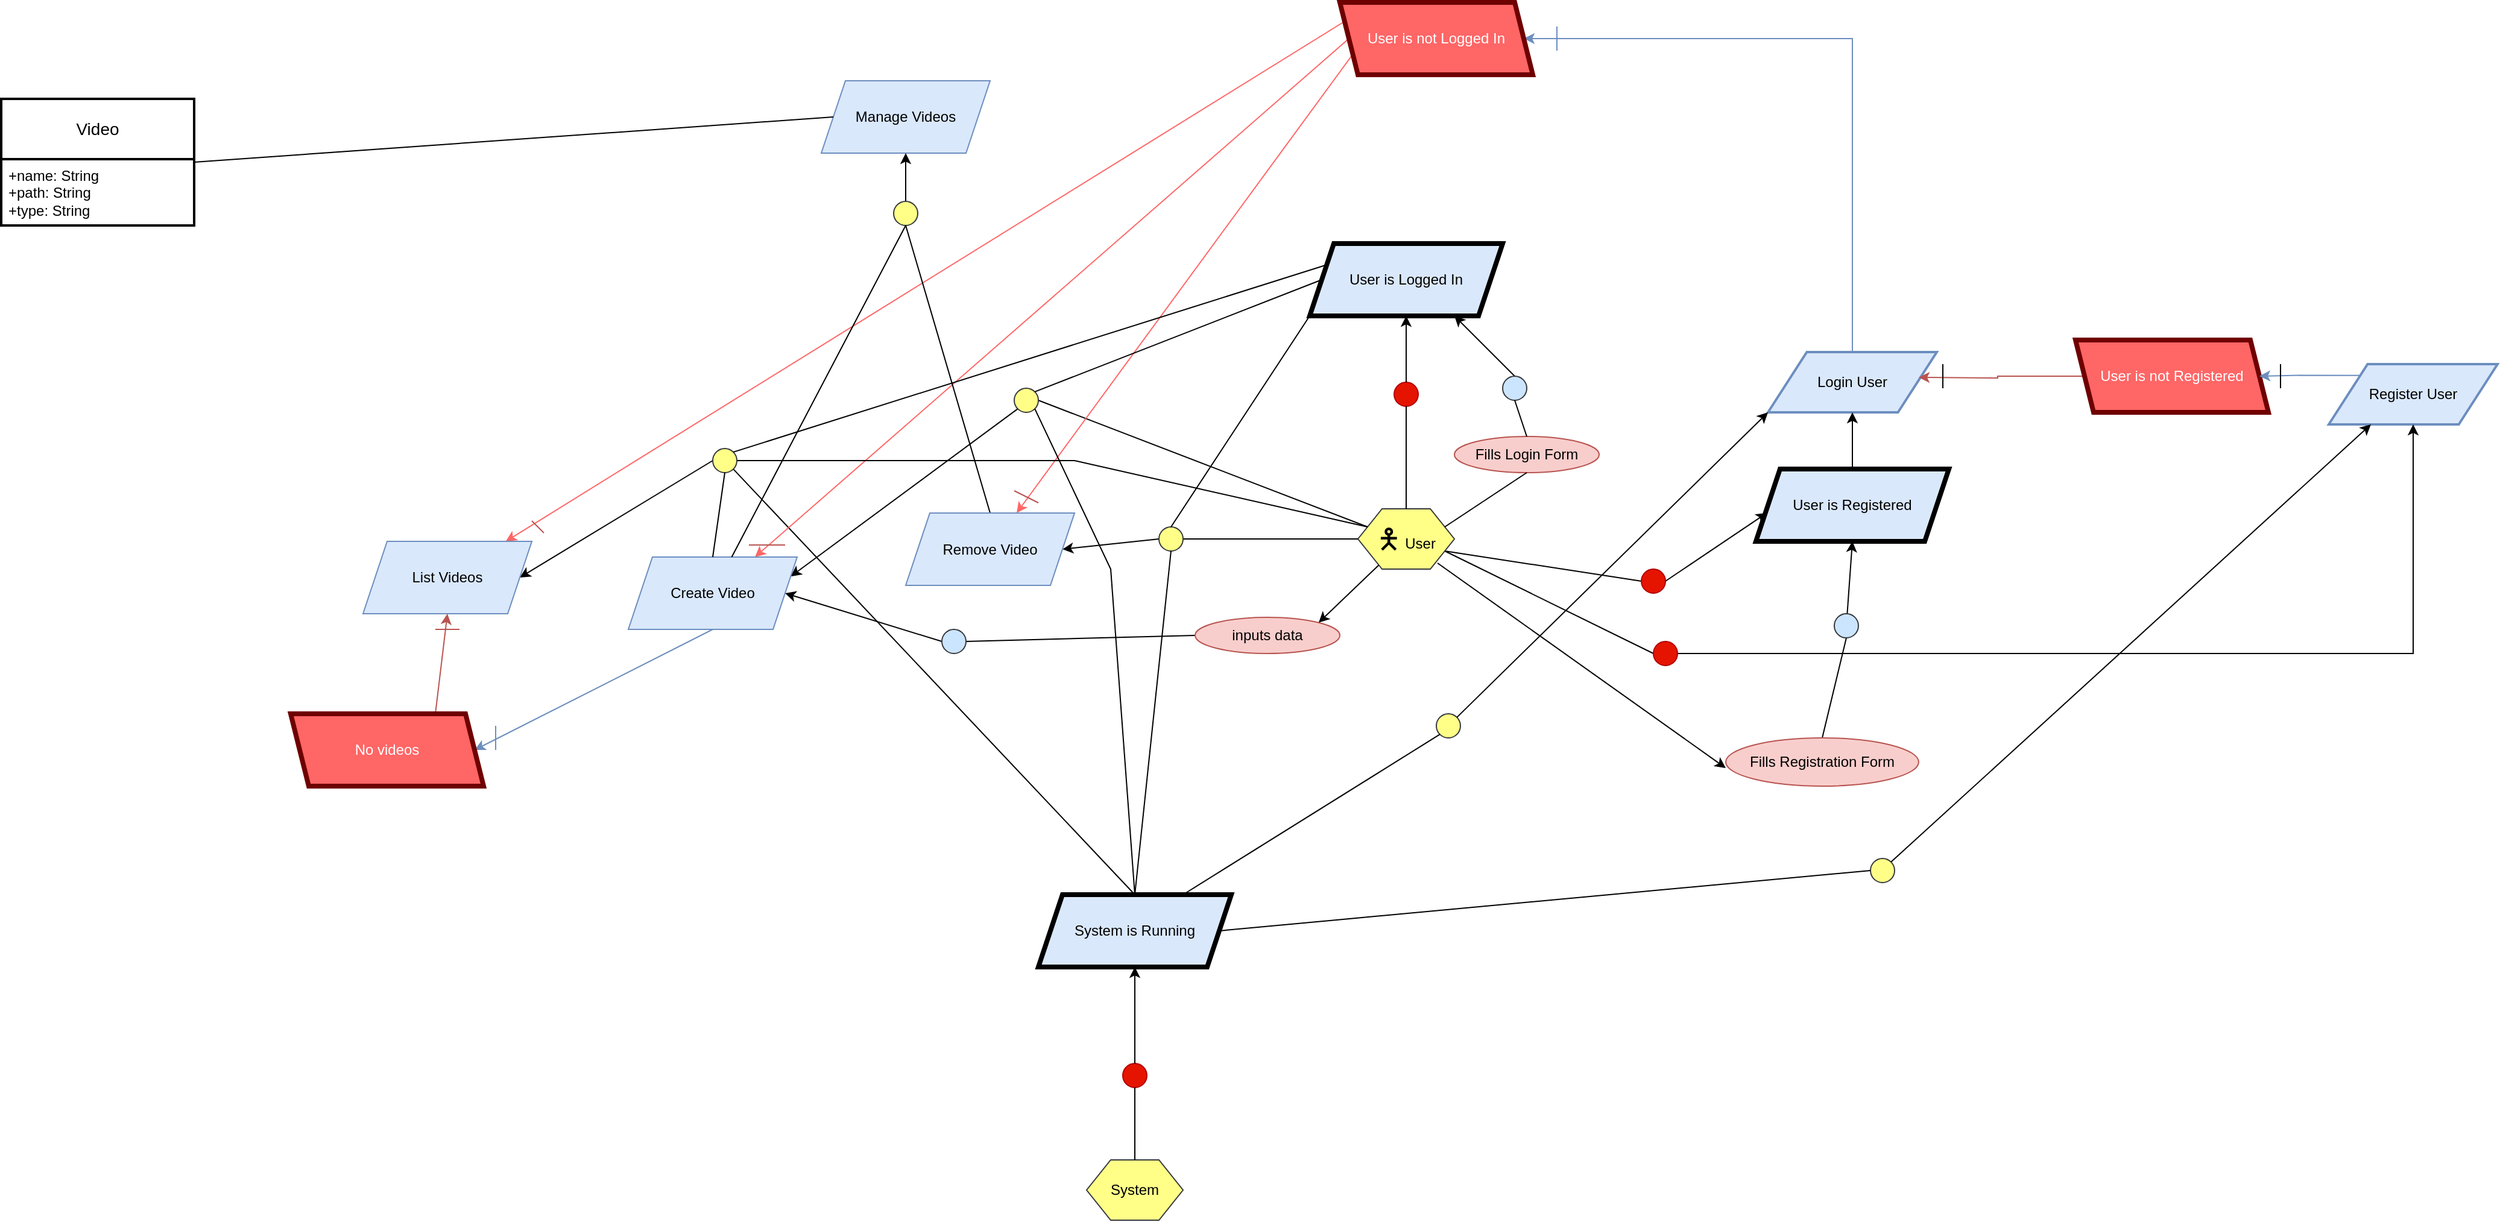 <mxfile version="21.2.1" type="device">
  <diagram name="Page-1" id="tfmDBc3miOEakFV3B7y-">
    <mxGraphModel dx="2284" dy="723" grid="1" gridSize="10" guides="1" tooltips="1" connect="1" arrows="1" fold="1" page="1" pageScale="1" pageWidth="850" pageHeight="1100" math="0" shadow="0">
      <root>
        <mxCell id="0" />
        <mxCell id="1" parent="0" />
        <mxCell id="NPP5GdCvXKv0nV-kcgQ7-16" value="Video" style="swimlane;childLayout=stackLayout;horizontal=1;startSize=50;horizontalStack=0;rounded=0;fontSize=14;fontStyle=0;strokeWidth=2;resizeParent=0;resizeLast=1;shadow=0;dashed=0;align=center;arcSize=4;whiteSpace=wrap;html=1;" parent="1" vertex="1">
          <mxGeometry x="-330" y="350" width="160" height="105" as="geometry" />
        </mxCell>
        <mxCell id="NPP5GdCvXKv0nV-kcgQ7-17" value="&lt;div&gt;+name: String&lt;br&gt;&lt;/div&gt;&lt;div&gt;+path: String&lt;/div&gt;&lt;div&gt;+type: String&lt;br&gt;&lt;/div&gt;&lt;div&gt;&lt;br&gt;&lt;/div&gt;&lt;div&gt;&lt;br&gt;&lt;/div&gt;" style="align=left;strokeColor=none;fillColor=none;spacingLeft=4;fontSize=12;verticalAlign=top;resizable=0;rotatable=0;part=1;html=1;" parent="NPP5GdCvXKv0nV-kcgQ7-16" vertex="1">
          <mxGeometry y="50" width="160" height="55" as="geometry" />
        </mxCell>
        <mxCell id="NPP5GdCvXKv0nV-kcgQ7-36" style="edgeStyle=orthogonalEdgeStyle;orthogonalLoop=1;jettySize=auto;html=1;startFill=1;endFill=0;rounded=0;entryX=0.5;entryY=1;entryDx=0;entryDy=0;" parent="1" edge="1">
          <mxGeometry relative="1" as="geometry">
            <mxPoint x="720" y="730.0" as="sourcePoint" />
          </mxGeometry>
        </mxCell>
        <mxCell id="7pt3q2MDJ_d6-O4SjyfG-34" style="rounded=0;orthogonalLoop=1;jettySize=auto;html=1;exitX=1;exitY=0.75;exitDx=0;exitDy=0;entryX=0;entryY=0.5;entryDx=0;entryDy=0;endArrow=none;endFill=0;" parent="1" source="QFNl94cKe365iZrxpkh_-8" target="7pt3q2MDJ_d6-O4SjyfG-33" edge="1">
          <mxGeometry relative="1" as="geometry" />
        </mxCell>
        <mxCell id="7pt3q2MDJ_d6-O4SjyfG-47" style="rounded=0;orthogonalLoop=1;jettySize=auto;html=1;exitX=1;exitY=0.75;exitDx=0;exitDy=0;entryX=0;entryY=0.5;entryDx=0;entryDy=0;endArrow=none;endFill=0;" parent="1" source="QFNl94cKe365iZrxpkh_-8" target="7pt3q2MDJ_d6-O4SjyfG-46" edge="1">
          <mxGeometry relative="1" as="geometry" />
        </mxCell>
        <mxCell id="N_5KMHFPPtvNETul84LO-47" style="rounded=0;orthogonalLoop=1;jettySize=auto;html=1;exitX=0;exitY=0.25;exitDx=0;exitDy=0;entryX=1;entryY=0.5;entryDx=0;entryDy=0;endArrow=none;endFill=0;" parent="1" source="QFNl94cKe365iZrxpkh_-8" target="N_5KMHFPPtvNETul84LO-45" edge="1">
          <mxGeometry relative="1" as="geometry" />
        </mxCell>
        <mxCell id="QFNl94cKe365iZrxpkh_-8" value="&lt;font style=&quot;font-size: 23px;&quot;&gt;🯅&lt;/font&gt; User" style="shape=hexagon;perimeter=hexagonPerimeter2;whiteSpace=wrap;html=1;fixedSize=1;fillColor=#ffff88;strokeColor=#36393d;" parent="1" vertex="1">
          <mxGeometry x="795" y="690" width="80" height="50" as="geometry" />
        </mxCell>
        <mxCell id="QFNl94cKe365iZrxpkh_-9" value="&lt;div&gt;System&lt;/div&gt;" style="shape=hexagon;perimeter=hexagonPerimeter2;whiteSpace=wrap;html=1;fixedSize=1;fillColor=#ffff88;strokeColor=#36393d;" parent="1" vertex="1">
          <mxGeometry x="570" y="1230" width="80" height="50" as="geometry" />
        </mxCell>
        <mxCell id="N_5KMHFPPtvNETul84LO-94" style="rounded=0;orthogonalLoop=1;jettySize=auto;html=1;exitX=0;exitY=1;exitDx=0;exitDy=0;entryX=1;entryY=0.25;entryDx=0;entryDy=0;" parent="1" source="N_5KMHFPPtvNETul84LO-45" target="N_5KMHFPPtvNETul84LO-41" edge="1">
          <mxGeometry relative="1" as="geometry" />
        </mxCell>
        <mxCell id="QFNl94cKe365iZrxpkh_-40" value="&lt;div&gt;User is Logged In&lt;/div&gt;" style="shape=parallelogram;perimeter=parallelogramPerimeter;whiteSpace=wrap;html=1;fixedSize=1;fillColor=#dae8fc;strokeColor=#000000;strokeWidth=4;" parent="1" vertex="1">
          <mxGeometry x="755" y="470" width="160" height="60" as="geometry" />
        </mxCell>
        <mxCell id="QFNl94cKe365iZrxpkh_-47" value="" style="ellipse;whiteSpace=wrap;html=1;aspect=fixed;fillColor=#e51400;strokeColor=#B20000;fontColor=#ffffff;" parent="1" vertex="1">
          <mxGeometry x="825" y="585" width="20" height="20" as="geometry" />
        </mxCell>
        <mxCell id="QFNl94cKe365iZrxpkh_-48" value="" style="endArrow=none;html=1;rounded=0;entryX=0.5;entryY=1;entryDx=0;entryDy=0;exitX=0.5;exitY=0;exitDx=0;exitDy=0;" parent="1" source="QFNl94cKe365iZrxpkh_-8" target="QFNl94cKe365iZrxpkh_-47" edge="1">
          <mxGeometry width="50" height="50" relative="1" as="geometry">
            <mxPoint x="770" y="680" as="sourcePoint" />
            <mxPoint x="820" y="630" as="targetPoint" />
          </mxGeometry>
        </mxCell>
        <mxCell id="QFNl94cKe365iZrxpkh_-49" value="" style="endArrow=classic;html=1;rounded=0;entryX=0.5;entryY=1;entryDx=0;entryDy=0;exitX=0.5;exitY=0;exitDx=0;exitDy=0;" parent="1" source="QFNl94cKe365iZrxpkh_-47" target="QFNl94cKe365iZrxpkh_-40" edge="1">
          <mxGeometry width="50" height="50" relative="1" as="geometry">
            <mxPoint x="780" y="560" as="sourcePoint" />
            <mxPoint x="830" y="510" as="targetPoint" />
          </mxGeometry>
        </mxCell>
        <mxCell id="QFNl94cKe365iZrxpkh_-58" value="" style="endArrow=none;html=1;rounded=0;entryX=1;entryY=1;entryDx=0;entryDy=0;exitX=0.5;exitY=0;exitDx=0;exitDy=0;" parent="1" source="aQ1ItRAyzIvojmRAUkcw-15" target="N_5KMHFPPtvNETul84LO-60" edge="1">
          <mxGeometry width="50" height="50" relative="1" as="geometry">
            <mxPoint x="700" y="1210" as="sourcePoint" />
            <mxPoint x="490" y="900" as="targetPoint" />
          </mxGeometry>
        </mxCell>
        <mxCell id="7pt3q2MDJ_d6-O4SjyfG-26" style="edgeStyle=orthogonalEdgeStyle;rounded=0;orthogonalLoop=1;jettySize=auto;html=1;exitX=0.5;exitY=0;exitDx=0;exitDy=0;entryX=0;entryY=0.5;entryDx=0;entryDy=0;fillColor=#dae8fc;strokeColor=#6c8ebf;" parent="1" source="7pt3q2MDJ_d6-O4SjyfG-2" target="7pt3q2MDJ_d6-O4SjyfG-14" edge="1">
          <mxGeometry relative="1" as="geometry">
            <Array as="points">
              <mxPoint x="1205" y="300" />
            </Array>
          </mxGeometry>
        </mxCell>
        <mxCell id="7pt3q2MDJ_d6-O4SjyfG-2" value="Login User" style="shape=parallelogram;html=1;strokeWidth=2;perimeter=parallelogramPerimeter;whiteSpace=wrap;rounded=0;arcSize=12;size=0.23;fillColor=#dae8fc;strokeColor=#6c8ebf;" parent="1" vertex="1">
          <mxGeometry x="1135" y="560" width="140" height="50" as="geometry" />
        </mxCell>
        <mxCell id="7pt3q2MDJ_d6-O4SjyfG-13" style="rounded=0;orthogonalLoop=1;jettySize=auto;html=1;exitX=0.5;exitY=0;exitDx=0;exitDy=0;entryX=0.75;entryY=1;entryDx=0;entryDy=0;" parent="1" source="7pt3q2MDJ_d6-O4SjyfG-52" target="QFNl94cKe365iZrxpkh_-40" edge="1">
          <mxGeometry relative="1" as="geometry">
            <mxPoint x="1050" y="580" as="targetPoint" />
          </mxGeometry>
        </mxCell>
        <mxCell id="7pt3q2MDJ_d6-O4SjyfG-10" value="Fills Login Form" style="ellipse;whiteSpace=wrap;html=1;fillColor=#f8cecc;strokeColor=#b85450;" parent="1" vertex="1">
          <mxGeometry x="875" y="630" width="120" height="30" as="geometry" />
        </mxCell>
        <mxCell id="7pt3q2MDJ_d6-O4SjyfG-19" style="rounded=0;orthogonalLoop=1;jettySize=auto;html=1;exitX=1;exitY=0.5;exitDx=0;exitDy=0;entryX=0.75;entryY=0;entryDx=0;entryDy=0;strokeColor=#FF6666;" parent="1" source="7pt3q2MDJ_d6-O4SjyfG-14" target="N_5KMHFPPtvNETul84LO-41" edge="1">
          <mxGeometry relative="1" as="geometry">
            <mxPoint x="584.583" y="296.25" as="targetPoint" />
          </mxGeometry>
        </mxCell>
        <mxCell id="7pt3q2MDJ_d6-O4SjyfG-20" style="rounded=0;orthogonalLoop=1;jettySize=auto;html=1;exitX=1;exitY=0.25;exitDx=0;exitDy=0;strokeColor=#FF6666;" parent="1" source="7pt3q2MDJ_d6-O4SjyfG-14" target="N_5KMHFPPtvNETul84LO-68" edge="1">
          <mxGeometry relative="1" as="geometry">
            <mxPoint x="585" y="600" as="targetPoint" />
          </mxGeometry>
        </mxCell>
        <mxCell id="7pt3q2MDJ_d6-O4SjyfG-21" style="rounded=0;orthogonalLoop=1;jettySize=auto;html=1;exitX=1;exitY=0.75;exitDx=0;exitDy=0;strokeColor=#FF6666;" parent="1" source="7pt3q2MDJ_d6-O4SjyfG-14" target="N_5KMHFPPtvNETul84LO-61" edge="1">
          <mxGeometry relative="1" as="geometry">
            <mxPoint x="366.154" y="611.538" as="targetPoint" />
          </mxGeometry>
        </mxCell>
        <mxCell id="7pt3q2MDJ_d6-O4SjyfG-14" value="&lt;div&gt;User is not Logged In&lt;/div&gt;" style="shape=parallelogram;perimeter=parallelogramPerimeter;whiteSpace=wrap;html=1;fixedSize=1;fillColor=#FF6666;strokeColor=#6F0000;strokeWidth=4;size=15;direction=west;flipH=1;fontColor=#ffffff;" parent="1" vertex="1">
          <mxGeometry x="780" y="270" width="160" height="60" as="geometry" />
        </mxCell>
        <mxCell id="7pt3q2MDJ_d6-O4SjyfG-27" value="" style="endArrow=none;html=1;rounded=0;fillColor=#dae8fc;strokeColor=#6c8ebf;" parent="1" edge="1">
          <mxGeometry width="50" height="50" relative="1" as="geometry">
            <mxPoint x="960" y="310" as="sourcePoint" />
            <mxPoint x="960" y="290" as="targetPoint" />
          </mxGeometry>
        </mxCell>
        <mxCell id="7pt3q2MDJ_d6-O4SjyfG-31" style="edgeStyle=orthogonalEdgeStyle;rounded=0;orthogonalLoop=1;jettySize=auto;html=1;exitX=1;exitY=0.5;exitDx=0;exitDy=0;fillColor=#f8cecc;strokeColor=#b85450;" parent="1" source="7pt3q2MDJ_d6-O4SjyfG-30" edge="1">
          <mxGeometry relative="1" as="geometry">
            <mxPoint x="1260" y="581" as="targetPoint" />
          </mxGeometry>
        </mxCell>
        <mxCell id="7pt3q2MDJ_d6-O4SjyfG-30" value="&lt;div&gt;User is not Registered&lt;br&gt;&lt;/div&gt;" style="shape=parallelogram;perimeter=parallelogramPerimeter;whiteSpace=wrap;html=1;fixedSize=1;fillColor=#FF6666;strokeColor=#6F0000;strokeWidth=4;size=15;direction=west;flipH=1;fontColor=#ffffff;" parent="1" vertex="1">
          <mxGeometry x="1390" y="550" width="160" height="60" as="geometry" />
        </mxCell>
        <mxCell id="7pt3q2MDJ_d6-O4SjyfG-36" style="edgeStyle=orthogonalEdgeStyle;rounded=0;orthogonalLoop=1;jettySize=auto;html=1;exitX=0.5;exitY=0;exitDx=0;exitDy=0;" parent="1" source="7pt3q2MDJ_d6-O4SjyfG-32" edge="1">
          <mxGeometry relative="1" as="geometry">
            <mxPoint x="1205" y="610" as="targetPoint" />
          </mxGeometry>
        </mxCell>
        <mxCell id="7pt3q2MDJ_d6-O4SjyfG-32" value="&lt;div&gt;User is Registered&lt;br&gt;&lt;/div&gt;" style="shape=parallelogram;perimeter=parallelogramPerimeter;whiteSpace=wrap;html=1;fixedSize=1;fillColor=#dae8fc;strokeColor=#000000;strokeWidth=4;" parent="1" vertex="1">
          <mxGeometry x="1125" y="657" width="160" height="60" as="geometry" />
        </mxCell>
        <mxCell id="7pt3q2MDJ_d6-O4SjyfG-35" style="rounded=0;orthogonalLoop=1;jettySize=auto;html=1;exitX=1;exitY=0.5;exitDx=0;exitDy=0;entryX=0.057;entryY=0.606;entryDx=0;entryDy=0;entryPerimeter=0;" parent="1" source="7pt3q2MDJ_d6-O4SjyfG-33" target="7pt3q2MDJ_d6-O4SjyfG-32" edge="1">
          <mxGeometry relative="1" as="geometry" />
        </mxCell>
        <mxCell id="7pt3q2MDJ_d6-O4SjyfG-33" value="" style="ellipse;whiteSpace=wrap;html=1;aspect=fixed;fillColor=#e51400;strokeColor=#B20000;fontColor=#ffffff;" parent="1" vertex="1">
          <mxGeometry x="1030" y="740" width="20" height="20" as="geometry" />
        </mxCell>
        <mxCell id="7pt3q2MDJ_d6-O4SjyfG-37" value="" style="endArrow=none;html=1;rounded=0;" parent="1" edge="1">
          <mxGeometry width="50" height="50" relative="1" as="geometry">
            <mxPoint x="1280" y="590" as="sourcePoint" />
            <mxPoint x="1280" y="570" as="targetPoint" />
          </mxGeometry>
        </mxCell>
        <mxCell id="7pt3q2MDJ_d6-O4SjyfG-44" style="edgeStyle=orthogonalEdgeStyle;rounded=0;orthogonalLoop=1;jettySize=auto;html=1;exitX=0;exitY=0;exitDx=0;exitDy=0;entryX=0;entryY=0.5;entryDx=0;entryDy=0;fillColor=#dae8fc;strokeColor=#6c8ebf;" parent="1" source="7pt3q2MDJ_d6-O4SjyfG-43" target="7pt3q2MDJ_d6-O4SjyfG-30" edge="1">
          <mxGeometry relative="1" as="geometry" />
        </mxCell>
        <mxCell id="7pt3q2MDJ_d6-O4SjyfG-43" value="Register User" style="shape=parallelogram;html=1;strokeWidth=2;perimeter=parallelogramPerimeter;whiteSpace=wrap;rounded=0;arcSize=12;size=0.23;fillColor=#dae8fc;strokeColor=#6c8ebf;" parent="1" vertex="1">
          <mxGeometry x="1600" y="570" width="140" height="50" as="geometry" />
        </mxCell>
        <mxCell id="7pt3q2MDJ_d6-O4SjyfG-45" value="" style="endArrow=none;html=1;rounded=0;" parent="1" edge="1">
          <mxGeometry width="50" height="50" relative="1" as="geometry">
            <mxPoint x="1560" y="590" as="sourcePoint" />
            <mxPoint x="1560" y="570" as="targetPoint" />
          </mxGeometry>
        </mxCell>
        <mxCell id="7pt3q2MDJ_d6-O4SjyfG-48" style="edgeStyle=orthogonalEdgeStyle;rounded=0;orthogonalLoop=1;jettySize=auto;html=1;exitX=1;exitY=0.5;exitDx=0;exitDy=0;entryX=0.5;entryY=1;entryDx=0;entryDy=0;" parent="1" source="7pt3q2MDJ_d6-O4SjyfG-46" target="7pt3q2MDJ_d6-O4SjyfG-43" edge="1">
          <mxGeometry relative="1" as="geometry" />
        </mxCell>
        <mxCell id="7pt3q2MDJ_d6-O4SjyfG-46" value="" style="ellipse;whiteSpace=wrap;html=1;aspect=fixed;fillColor=#e51400;strokeColor=#B20000;fontColor=#ffffff;" parent="1" vertex="1">
          <mxGeometry x="1040" y="800" width="20" height="20" as="geometry" />
        </mxCell>
        <mxCell id="7pt3q2MDJ_d6-O4SjyfG-52" value="" style="ellipse;whiteSpace=wrap;html=1;aspect=fixed;fillColor=#cce5ff;strokeColor=#36393d;" parent="1" vertex="1">
          <mxGeometry x="915" y="580" width="20" height="20" as="geometry" />
        </mxCell>
        <mxCell id="7pt3q2MDJ_d6-O4SjyfG-53" style="rounded=0;orthogonalLoop=1;jettySize=auto;html=1;entryX=0.5;entryY=1;entryDx=0;entryDy=0;" parent="1" source="7pt3q2MDJ_d6-O4SjyfG-56" target="7pt3q2MDJ_d6-O4SjyfG-32" edge="1">
          <mxGeometry relative="1" as="geometry">
            <mxPoint x="1390" y="740" as="targetPoint" />
            <mxPoint x="1390" y="820" as="sourcePoint" />
          </mxGeometry>
        </mxCell>
        <mxCell id="7pt3q2MDJ_d6-O4SjyfG-59" style="rounded=0;orthogonalLoop=1;jettySize=auto;html=1;exitX=0.5;exitY=0;exitDx=0;exitDy=0;endArrow=none;endFill=0;entryX=0.5;entryY=1;entryDx=0;entryDy=0;" parent="1" source="7pt3q2MDJ_d6-O4SjyfG-54" target="7pt3q2MDJ_d6-O4SjyfG-56" edge="1">
          <mxGeometry relative="1" as="geometry">
            <mxPoint x="1210" y="830" as="targetPoint" />
          </mxGeometry>
        </mxCell>
        <mxCell id="7pt3q2MDJ_d6-O4SjyfG-54" value="Fills Registration Form" style="ellipse;whiteSpace=wrap;html=1;fillColor=#f8cecc;strokeColor=#b85450;" parent="1" vertex="1">
          <mxGeometry x="1100" y="880" width="160" height="40" as="geometry" />
        </mxCell>
        <mxCell id="7pt3q2MDJ_d6-O4SjyfG-55" value="" style="endArrow=classic;html=1;rounded=0;exitX=0.825;exitY=0.9;exitDx=0;exitDy=0;endFill=1;exitPerimeter=0;" parent="1" source="QFNl94cKe365iZrxpkh_-8" edge="1">
          <mxGeometry width="50" height="50" relative="1" as="geometry">
            <mxPoint x="1125" y="853" as="sourcePoint" />
            <mxPoint x="1100" y="905" as="targetPoint" />
          </mxGeometry>
        </mxCell>
        <mxCell id="7pt3q2MDJ_d6-O4SjyfG-56" value="" style="ellipse;whiteSpace=wrap;html=1;aspect=fixed;fillColor=#cce5ff;strokeColor=#36393d;" parent="1" vertex="1">
          <mxGeometry x="1190" y="777" width="20" height="20" as="geometry" />
        </mxCell>
        <mxCell id="N_5KMHFPPtvNETul84LO-39" value="Manage Videos" style="shape=parallelogram;perimeter=parallelogramPerimeter;whiteSpace=wrap;html=1;fixedSize=1;fillColor=#dae8fc;strokeColor=#6c8ebf;" parent="1" vertex="1">
          <mxGeometry x="350" y="335" width="140" height="60" as="geometry" />
        </mxCell>
        <mxCell id="N_5KMHFPPtvNETul84LO-88" style="rounded=0;orthogonalLoop=1;jettySize=auto;html=1;exitX=0.5;exitY=1;exitDx=0;exitDy=0;entryX=0;entryY=0.5;entryDx=0;entryDy=0;fillColor=#dae8fc;strokeColor=#6c8ebf;" parent="1" source="N_5KMHFPPtvNETul84LO-41" target="N_5KMHFPPtvNETul84LO-86" edge="1">
          <mxGeometry relative="1" as="geometry" />
        </mxCell>
        <mxCell id="N_5KMHFPPtvNETul84LO-41" value="Create Video" style="shape=parallelogram;perimeter=parallelogramPerimeter;whiteSpace=wrap;html=1;fixedSize=1;fillColor=#dae8fc;strokeColor=#6c8ebf;" parent="1" vertex="1">
          <mxGeometry x="190" y="730" width="140" height="60" as="geometry" />
        </mxCell>
        <mxCell id="N_5KMHFPPtvNETul84LO-45" value="" style="ellipse;whiteSpace=wrap;html=1;aspect=fixed;fillColor=#ffff88;strokeColor=#36393d;" parent="1" vertex="1">
          <mxGeometry x="510" y="590" width="20" height="20" as="geometry" />
        </mxCell>
        <mxCell id="N_5KMHFPPtvNETul84LO-51" style="rounded=0;orthogonalLoop=1;jettySize=auto;html=1;exitX=0.5;exitY=0;exitDx=0;exitDy=0;" parent="1" source="N_5KMHFPPtvNETul84LO-49" target="N_5KMHFPPtvNETul84LO-39" edge="1">
          <mxGeometry relative="1" as="geometry" />
        </mxCell>
        <mxCell id="N_5KMHFPPtvNETul84LO-49" value="" style="ellipse;whiteSpace=wrap;html=1;aspect=fixed;fillColor=#ffff88;strokeColor=#36393d;" parent="1" vertex="1">
          <mxGeometry x="410" y="435" width="20" height="20" as="geometry" />
        </mxCell>
        <mxCell id="N_5KMHFPPtvNETul84LO-57" style="rounded=0;orthogonalLoop=1;jettySize=auto;html=1;exitX=0;exitY=0.25;exitDx=0;exitDy=0;entryX=1;entryY=0.5;entryDx=0;entryDy=0;endArrow=none;endFill=0;" parent="1" source="QFNl94cKe365iZrxpkh_-8" target="N_5KMHFPPtvNETul84LO-60" edge="1">
          <mxGeometry relative="1" as="geometry">
            <mxPoint x="575" y="702" as="sourcePoint" />
            <Array as="points">
              <mxPoint x="560" y="650" />
            </Array>
          </mxGeometry>
        </mxCell>
        <mxCell id="N_5KMHFPPtvNETul84LO-58" value="" style="endArrow=none;html=1;rounded=0;entryX=1;entryY=1;entryDx=0;entryDy=0;exitX=0.5;exitY=0;exitDx=0;exitDy=0;" parent="1" source="aQ1ItRAyzIvojmRAUkcw-15" target="N_5KMHFPPtvNETul84LO-45" edge="1">
          <mxGeometry width="50" height="50" relative="1" as="geometry">
            <mxPoint x="340" y="920" as="sourcePoint" />
            <mxPoint x="270" y="887" as="targetPoint" />
            <Array as="points">
              <mxPoint x="590" y="740" />
            </Array>
          </mxGeometry>
        </mxCell>
        <mxCell id="N_5KMHFPPtvNETul84LO-59" style="rounded=0;orthogonalLoop=1;jettySize=auto;html=1;exitX=0;exitY=0.5;exitDx=0;exitDy=0;entryX=1;entryY=0.5;entryDx=0;entryDy=0;" parent="1" source="N_5KMHFPPtvNETul84LO-60" target="N_5KMHFPPtvNETul84LO-61" edge="1">
          <mxGeometry relative="1" as="geometry" />
        </mxCell>
        <mxCell id="N_5KMHFPPtvNETul84LO-60" value="" style="ellipse;whiteSpace=wrap;html=1;aspect=fixed;fillColor=#ffff88;strokeColor=#36393d;" parent="1" vertex="1">
          <mxGeometry x="260" y="640" width="20" height="20" as="geometry" />
        </mxCell>
        <mxCell id="N_5KMHFPPtvNETul84LO-61" value="List Videos" style="shape=parallelogram;perimeter=parallelogramPerimeter;whiteSpace=wrap;html=1;fixedSize=1;fillColor=#dae8fc;strokeColor=#6c8ebf;" parent="1" vertex="1">
          <mxGeometry x="-30" y="717" width="140" height="60" as="geometry" />
        </mxCell>
        <mxCell id="N_5KMHFPPtvNETul84LO-64" style="rounded=0;orthogonalLoop=1;jettySize=auto;html=1;entryX=1;entryY=0.5;entryDx=0;entryDy=0;endArrow=none;endFill=0;exitX=0;exitY=0.5;exitDx=0;exitDy=0;" parent="1" source="QFNl94cKe365iZrxpkh_-8" target="N_5KMHFPPtvNETul84LO-67" edge="1">
          <mxGeometry relative="1" as="geometry">
            <mxPoint x="770" y="730" as="sourcePoint" />
          </mxGeometry>
        </mxCell>
        <mxCell id="N_5KMHFPPtvNETul84LO-66" style="rounded=0;orthogonalLoop=1;jettySize=auto;html=1;exitX=0;exitY=0.5;exitDx=0;exitDy=0;entryX=1;entryY=0.5;entryDx=0;entryDy=0;" parent="1" source="N_5KMHFPPtvNETul84LO-67" target="N_5KMHFPPtvNETul84LO-68" edge="1">
          <mxGeometry relative="1" as="geometry" />
        </mxCell>
        <mxCell id="N_5KMHFPPtvNETul84LO-67" value="" style="ellipse;whiteSpace=wrap;html=1;aspect=fixed;fillColor=#ffff88;strokeColor=#36393d;" parent="1" vertex="1">
          <mxGeometry x="630" y="705" width="20" height="20" as="geometry" />
        </mxCell>
        <mxCell id="N_5KMHFPPtvNETul84LO-77" style="rounded=0;orthogonalLoop=1;jettySize=auto;html=1;exitX=0.5;exitY=0;exitDx=0;exitDy=0;entryX=0.5;entryY=1;entryDx=0;entryDy=0;endArrow=none;endFill=0;" parent="1" source="N_5KMHFPPtvNETul84LO-68" target="N_5KMHFPPtvNETul84LO-49" edge="1">
          <mxGeometry relative="1" as="geometry" />
        </mxCell>
        <mxCell id="N_5KMHFPPtvNETul84LO-68" value="Remove Video" style="shape=parallelogram;perimeter=parallelogramPerimeter;whiteSpace=wrap;html=1;fixedSize=1;fillColor=#dae8fc;strokeColor=#6c8ebf;" parent="1" vertex="1">
          <mxGeometry x="420" y="693.5" width="140" height="60" as="geometry" />
        </mxCell>
        <mxCell id="N_5KMHFPPtvNETul84LO-71" style="rounded=0;orthogonalLoop=1;jettySize=auto;html=1;exitX=0;exitY=0.5;exitDx=0;exitDy=0;entryX=1;entryY=0.5;entryDx=0;entryDy=0;" parent="1" source="N_5KMHFPPtvNETul84LO-74" target="N_5KMHFPPtvNETul84LO-41" edge="1">
          <mxGeometry relative="1" as="geometry">
            <mxPoint x="745" y="797" as="targetPoint" />
          </mxGeometry>
        </mxCell>
        <mxCell id="N_5KMHFPPtvNETul84LO-76" style="rounded=0;orthogonalLoop=1;jettySize=auto;html=1;exitX=0;exitY=0.5;exitDx=0;exitDy=0;entryX=1;entryY=0.5;entryDx=0;entryDy=0;endArrow=none;endFill=0;" parent="1" source="N_5KMHFPPtvNETul84LO-72" target="N_5KMHFPPtvNETul84LO-74" edge="1">
          <mxGeometry relative="1" as="geometry" />
        </mxCell>
        <mxCell id="N_5KMHFPPtvNETul84LO-72" value="inputs data" style="ellipse;whiteSpace=wrap;html=1;fillColor=#f8cecc;strokeColor=#b85450;" parent="1" vertex="1">
          <mxGeometry x="660" y="780" width="120" height="30" as="geometry" />
        </mxCell>
        <mxCell id="N_5KMHFPPtvNETul84LO-73" value="" style="endArrow=classic;html=1;rounded=0;entryX=1;entryY=0;entryDx=0;entryDy=0;endFill=1;" parent="1" source="QFNl94cKe365iZrxpkh_-8" target="N_5KMHFPPtvNETul84LO-72" edge="1">
          <mxGeometry width="50" height="50" relative="1" as="geometry">
            <mxPoint x="480" y="910" as="sourcePoint" />
            <mxPoint x="535" y="835" as="targetPoint" />
          </mxGeometry>
        </mxCell>
        <mxCell id="N_5KMHFPPtvNETul84LO-74" value="" style="ellipse;whiteSpace=wrap;html=1;aspect=fixed;fillColor=#cce5ff;strokeColor=#36393d;" parent="1" vertex="1">
          <mxGeometry x="450" y="790" width="20" height="20" as="geometry" />
        </mxCell>
        <mxCell id="N_5KMHFPPtvNETul84LO-78" style="rounded=0;orthogonalLoop=1;jettySize=auto;html=1;entryX=0.5;entryY=1;entryDx=0;entryDy=0;endArrow=none;endFill=0;" parent="1" source="N_5KMHFPPtvNETul84LO-41" target="N_5KMHFPPtvNETul84LO-49" edge="1">
          <mxGeometry relative="1" as="geometry">
            <mxPoint x="470" y="749" as="sourcePoint" />
            <mxPoint x="365" y="580" as="targetPoint" />
          </mxGeometry>
        </mxCell>
        <mxCell id="N_5KMHFPPtvNETul84LO-87" style="rounded=0;orthogonalLoop=1;jettySize=auto;html=1;exitX=0.25;exitY=1;exitDx=0;exitDy=0;entryX=0.5;entryY=1;entryDx=0;entryDy=0;fillColor=#f8cecc;strokeColor=#b85450;" parent="1" source="N_5KMHFPPtvNETul84LO-86" target="N_5KMHFPPtvNETul84LO-61" edge="1">
          <mxGeometry relative="1" as="geometry" />
        </mxCell>
        <mxCell id="N_5KMHFPPtvNETul84LO-86" value="No videos" style="shape=parallelogram;perimeter=parallelogramPerimeter;whiteSpace=wrap;html=1;fixedSize=1;fillColor=#FF6666;strokeColor=#6F0000;strokeWidth=4;size=15;direction=west;flipH=1;fontColor=#ffffff;" parent="1" vertex="1">
          <mxGeometry x="-90" y="860" width="160" height="60" as="geometry" />
        </mxCell>
        <mxCell id="N_5KMHFPPtvNETul84LO-89" value="" style="endArrow=none;html=1;rounded=0;fillColor=#dae8fc;strokeColor=#6c8ebf;" parent="1" edge="1">
          <mxGeometry width="50" height="50" relative="1" as="geometry">
            <mxPoint x="80" y="890" as="sourcePoint" />
            <mxPoint x="80" y="870" as="targetPoint" />
          </mxGeometry>
        </mxCell>
        <mxCell id="N_5KMHFPPtvNETul84LO-90" value="" style="endArrow=none;html=1;rounded=0;fillColor=#f8cecc;strokeColor=#b85450;" parent="1" edge="1">
          <mxGeometry width="50" height="50" relative="1" as="geometry">
            <mxPoint x="50" y="790" as="sourcePoint" />
            <mxPoint x="30" y="790" as="targetPoint" />
          </mxGeometry>
        </mxCell>
        <mxCell id="N_5KMHFPPtvNETul84LO-91" value="" style="endArrow=none;html=1;rounded=0;fillColor=#f8cecc;strokeColor=#b85450;" parent="1" edge="1">
          <mxGeometry width="50" height="50" relative="1" as="geometry">
            <mxPoint x="120" y="710" as="sourcePoint" />
            <mxPoint x="110" y="700" as="targetPoint" />
          </mxGeometry>
        </mxCell>
        <mxCell id="N_5KMHFPPtvNETul84LO-92" value="" style="endArrow=none;html=1;rounded=0;fillColor=#f8cecc;strokeColor=#b85450;" parent="1" edge="1">
          <mxGeometry width="50" height="50" relative="1" as="geometry">
            <mxPoint x="320" y="720" as="sourcePoint" />
            <mxPoint x="290" y="720" as="targetPoint" />
          </mxGeometry>
        </mxCell>
        <mxCell id="N_5KMHFPPtvNETul84LO-93" value="" style="endArrow=none;html=1;rounded=0;fillColor=#f8cecc;strokeColor=#b85450;" parent="1" edge="1">
          <mxGeometry width="50" height="50" relative="1" as="geometry">
            <mxPoint x="530" y="685" as="sourcePoint" />
            <mxPoint x="510" y="675" as="targetPoint" />
          </mxGeometry>
        </mxCell>
        <mxCell id="aQ1ItRAyzIvojmRAUkcw-1" value="" style="endArrow=none;html=1;rounded=0;exitX=1;exitY=0.5;exitDx=0;exitDy=0;entryX=0;entryY=0.5;entryDx=0;entryDy=0;" edge="1" parent="1" source="NPP5GdCvXKv0nV-kcgQ7-16" target="N_5KMHFPPtvNETul84LO-39">
          <mxGeometry width="50" height="50" relative="1" as="geometry">
            <mxPoint x="90" y="430" as="sourcePoint" />
            <mxPoint x="140" y="380" as="targetPoint" />
          </mxGeometry>
        </mxCell>
        <mxCell id="aQ1ItRAyzIvojmRAUkcw-2" value="" style="endArrow=none;html=1;rounded=0;entryX=0.5;entryY=1;entryDx=0;entryDy=0;exitX=0.5;exitY=0;exitDx=0;exitDy=0;" edge="1" parent="1" source="7pt3q2MDJ_d6-O4SjyfG-10" target="7pt3q2MDJ_d6-O4SjyfG-52">
          <mxGeometry width="50" height="50" relative="1" as="geometry">
            <mxPoint x="860" y="660" as="sourcePoint" />
            <mxPoint x="910" y="610" as="targetPoint" />
          </mxGeometry>
        </mxCell>
        <mxCell id="aQ1ItRAyzIvojmRAUkcw-3" value="" style="endArrow=none;html=1;rounded=0;entryX=0.5;entryY=1;entryDx=0;entryDy=0;exitX=1;exitY=0.25;exitDx=0;exitDy=0;" edge="1" parent="1" source="QFNl94cKe365iZrxpkh_-8" target="7pt3q2MDJ_d6-O4SjyfG-10">
          <mxGeometry width="50" height="50" relative="1" as="geometry">
            <mxPoint x="880" y="730" as="sourcePoint" />
            <mxPoint x="930" y="680" as="targetPoint" />
          </mxGeometry>
        </mxCell>
        <mxCell id="aQ1ItRAyzIvojmRAUkcw-8" value="" style="endArrow=none;html=1;rounded=0;entryX=0.5;entryY=1;entryDx=0;entryDy=0;exitX=0.5;exitY=0;exitDx=0;exitDy=0;" edge="1" parent="1" source="N_5KMHFPPtvNETul84LO-41" target="N_5KMHFPPtvNETul84LO-60">
          <mxGeometry width="50" height="50" relative="1" as="geometry">
            <mxPoint x="220" y="720" as="sourcePoint" />
            <mxPoint x="270" y="670" as="targetPoint" />
          </mxGeometry>
        </mxCell>
        <mxCell id="aQ1ItRAyzIvojmRAUkcw-9" value="" style="endArrow=none;html=1;rounded=0;entryX=0;entryY=0.25;entryDx=0;entryDy=0;exitX=1;exitY=0;exitDx=0;exitDy=0;" edge="1" parent="1" source="N_5KMHFPPtvNETul84LO-60" target="QFNl94cKe365iZrxpkh_-40">
          <mxGeometry width="50" height="50" relative="1" as="geometry">
            <mxPoint x="490" y="620" as="sourcePoint" />
            <mxPoint x="540" y="570" as="targetPoint" />
          </mxGeometry>
        </mxCell>
        <mxCell id="aQ1ItRAyzIvojmRAUkcw-10" value="" style="endArrow=none;html=1;rounded=0;entryX=0;entryY=0.5;entryDx=0;entryDy=0;exitX=1;exitY=0;exitDx=0;exitDy=0;" edge="1" parent="1" source="N_5KMHFPPtvNETul84LO-45" target="QFNl94cKe365iZrxpkh_-40">
          <mxGeometry width="50" height="50" relative="1" as="geometry">
            <mxPoint x="630" y="580" as="sourcePoint" />
            <mxPoint x="680" y="530" as="targetPoint" />
          </mxGeometry>
        </mxCell>
        <mxCell id="aQ1ItRAyzIvojmRAUkcw-11" value="" style="endArrow=none;html=1;rounded=0;entryX=0;entryY=1;entryDx=0;entryDy=0;exitX=0.5;exitY=0;exitDx=0;exitDy=0;" edge="1" parent="1" source="N_5KMHFPPtvNETul84LO-67" target="QFNl94cKe365iZrxpkh_-40">
          <mxGeometry width="50" height="50" relative="1" as="geometry">
            <mxPoint x="710" y="610" as="sourcePoint" />
            <mxPoint x="760" y="560" as="targetPoint" />
          </mxGeometry>
        </mxCell>
        <mxCell id="aQ1ItRAyzIvojmRAUkcw-13" value="" style="endArrow=none;html=1;rounded=0;exitX=0.5;exitY=0;exitDx=0;exitDy=0;entryX=0.5;entryY=1;entryDx=0;entryDy=0;" edge="1" parent="1" source="aQ1ItRAyzIvojmRAUkcw-15" target="N_5KMHFPPtvNETul84LO-67">
          <mxGeometry width="50" height="50" relative="1" as="geometry">
            <mxPoint x="400" y="940" as="sourcePoint" />
            <mxPoint x="390" y="900" as="targetPoint" />
          </mxGeometry>
        </mxCell>
        <mxCell id="aQ1ItRAyzIvojmRAUkcw-15" value="&lt;div&gt;System is Running&lt;/div&gt;" style="shape=parallelogram;perimeter=parallelogramPerimeter;whiteSpace=wrap;html=1;fixedSize=1;fillColor=#dae8fc;strokeColor=#000000;strokeWidth=4;" vertex="1" parent="1">
          <mxGeometry x="530" y="1010" width="160" height="60" as="geometry" />
        </mxCell>
        <mxCell id="aQ1ItRAyzIvojmRAUkcw-16" value="" style="ellipse;whiteSpace=wrap;html=1;aspect=fixed;fillColor=#e51400;strokeColor=#B20000;fontColor=#ffffff;" vertex="1" parent="1">
          <mxGeometry x="600" y="1150" width="20" height="20" as="geometry" />
        </mxCell>
        <mxCell id="aQ1ItRAyzIvojmRAUkcw-18" value="" style="endArrow=none;html=1;rounded=0;entryX=0.5;entryY=1;entryDx=0;entryDy=0;exitX=0.5;exitY=0;exitDx=0;exitDy=0;" edge="1" parent="1" source="QFNl94cKe365iZrxpkh_-9" target="aQ1ItRAyzIvojmRAUkcw-16">
          <mxGeometry width="50" height="50" relative="1" as="geometry">
            <mxPoint x="510" y="1250" as="sourcePoint" />
            <mxPoint x="560" y="1200" as="targetPoint" />
          </mxGeometry>
        </mxCell>
        <mxCell id="aQ1ItRAyzIvojmRAUkcw-19" value="" style="endArrow=classic;html=1;rounded=0;entryX=0.5;entryY=1;entryDx=0;entryDy=0;exitX=0.5;exitY=0;exitDx=0;exitDy=0;" edge="1" parent="1" source="aQ1ItRAyzIvojmRAUkcw-16" target="aQ1ItRAyzIvojmRAUkcw-15">
          <mxGeometry width="50" height="50" relative="1" as="geometry">
            <mxPoint x="580" y="1140" as="sourcePoint" />
            <mxPoint x="630" y="1090" as="targetPoint" />
          </mxGeometry>
        </mxCell>
        <mxCell id="aQ1ItRAyzIvojmRAUkcw-20" value="" style="ellipse;whiteSpace=wrap;html=1;aspect=fixed;fillColor=#ffff88;strokeColor=#36393d;" vertex="1" parent="1">
          <mxGeometry x="860" y="860" width="20" height="20" as="geometry" />
        </mxCell>
        <mxCell id="aQ1ItRAyzIvojmRAUkcw-21" value="" style="ellipse;whiteSpace=wrap;html=1;aspect=fixed;fillColor=#ffff88;strokeColor=#36393d;" vertex="1" parent="1">
          <mxGeometry x="1220" y="980" width="20" height="20" as="geometry" />
        </mxCell>
        <mxCell id="aQ1ItRAyzIvojmRAUkcw-22" value="" style="endArrow=none;html=1;rounded=0;entryX=0;entryY=1;entryDx=0;entryDy=0;exitX=0.75;exitY=0;exitDx=0;exitDy=0;" edge="1" parent="1" source="aQ1ItRAyzIvojmRAUkcw-15" target="aQ1ItRAyzIvojmRAUkcw-20">
          <mxGeometry width="50" height="50" relative="1" as="geometry">
            <mxPoint x="700" y="980" as="sourcePoint" />
            <mxPoint x="750" y="930" as="targetPoint" />
          </mxGeometry>
        </mxCell>
        <mxCell id="aQ1ItRAyzIvojmRAUkcw-23" value="" style="endArrow=none;html=1;rounded=0;entryX=0;entryY=0.5;entryDx=0;entryDy=0;exitX=1;exitY=0.5;exitDx=0;exitDy=0;" edge="1" parent="1" source="aQ1ItRAyzIvojmRAUkcw-15" target="aQ1ItRAyzIvojmRAUkcw-21">
          <mxGeometry width="50" height="50" relative="1" as="geometry">
            <mxPoint x="950" y="1060" as="sourcePoint" />
            <mxPoint x="1000" y="1010" as="targetPoint" />
          </mxGeometry>
        </mxCell>
        <mxCell id="aQ1ItRAyzIvojmRAUkcw-24" value="" style="endArrow=classic;html=1;rounded=0;entryX=0;entryY=1;entryDx=0;entryDy=0;exitX=1;exitY=0;exitDx=0;exitDy=0;" edge="1" parent="1" source="aQ1ItRAyzIvojmRAUkcw-20" target="7pt3q2MDJ_d6-O4SjyfG-2">
          <mxGeometry width="50" height="50" relative="1" as="geometry">
            <mxPoint x="870" y="850" as="sourcePoint" />
            <mxPoint x="920" y="800" as="targetPoint" />
          </mxGeometry>
        </mxCell>
        <mxCell id="aQ1ItRAyzIvojmRAUkcw-25" value="" style="endArrow=classic;html=1;rounded=0;entryX=0.25;entryY=1;entryDx=0;entryDy=0;exitX=1;exitY=0;exitDx=0;exitDy=0;" edge="1" parent="1" source="aQ1ItRAyzIvojmRAUkcw-21" target="7pt3q2MDJ_d6-O4SjyfG-43">
          <mxGeometry width="50" height="50" relative="1" as="geometry">
            <mxPoint x="1430" y="910" as="sourcePoint" />
            <mxPoint x="1480" y="860" as="targetPoint" />
          </mxGeometry>
        </mxCell>
      </root>
    </mxGraphModel>
  </diagram>
</mxfile>
